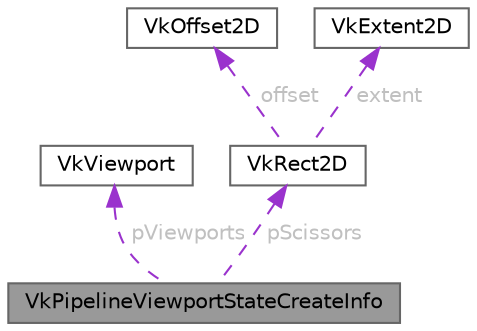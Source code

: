 digraph "VkPipelineViewportStateCreateInfo"
{
 // LATEX_PDF_SIZE
  bgcolor="transparent";
  edge [fontname=Helvetica,fontsize=10,labelfontname=Helvetica,labelfontsize=10];
  node [fontname=Helvetica,fontsize=10,shape=box,height=0.2,width=0.4];
  Node1 [id="Node000001",label="VkPipelineViewportStateCreateInfo",height=0.2,width=0.4,color="gray40", fillcolor="grey60", style="filled", fontcolor="black",tooltip=" "];
  Node2 -> Node1 [id="edge9_Node000001_Node000002",dir="back",color="darkorchid3",style="dashed",tooltip=" ",label=" pViewports",fontcolor="grey" ];
  Node2 [id="Node000002",label="VkViewport",height=0.2,width=0.4,color="gray40", fillcolor="white", style="filled",URL="$struct_vk_viewport.html",tooltip=" "];
  Node3 -> Node1 [id="edge10_Node000001_Node000003",dir="back",color="darkorchid3",style="dashed",tooltip=" ",label=" pScissors",fontcolor="grey" ];
  Node3 [id="Node000003",label="VkRect2D",height=0.2,width=0.4,color="gray40", fillcolor="white", style="filled",URL="$struct_vk_rect2_d.html",tooltip=" "];
  Node4 -> Node3 [id="edge11_Node000003_Node000004",dir="back",color="darkorchid3",style="dashed",tooltip=" ",label=" offset",fontcolor="grey" ];
  Node4 [id="Node000004",label="VkOffset2D",height=0.2,width=0.4,color="gray40", fillcolor="white", style="filled",URL="$struct_vk_offset2_d.html",tooltip=" "];
  Node5 -> Node3 [id="edge12_Node000003_Node000005",dir="back",color="darkorchid3",style="dashed",tooltip=" ",label=" extent",fontcolor="grey" ];
  Node5 [id="Node000005",label="VkExtent2D",height=0.2,width=0.4,color="gray40", fillcolor="white", style="filled",URL="$struct_vk_extent2_d.html",tooltip=" "];
}
